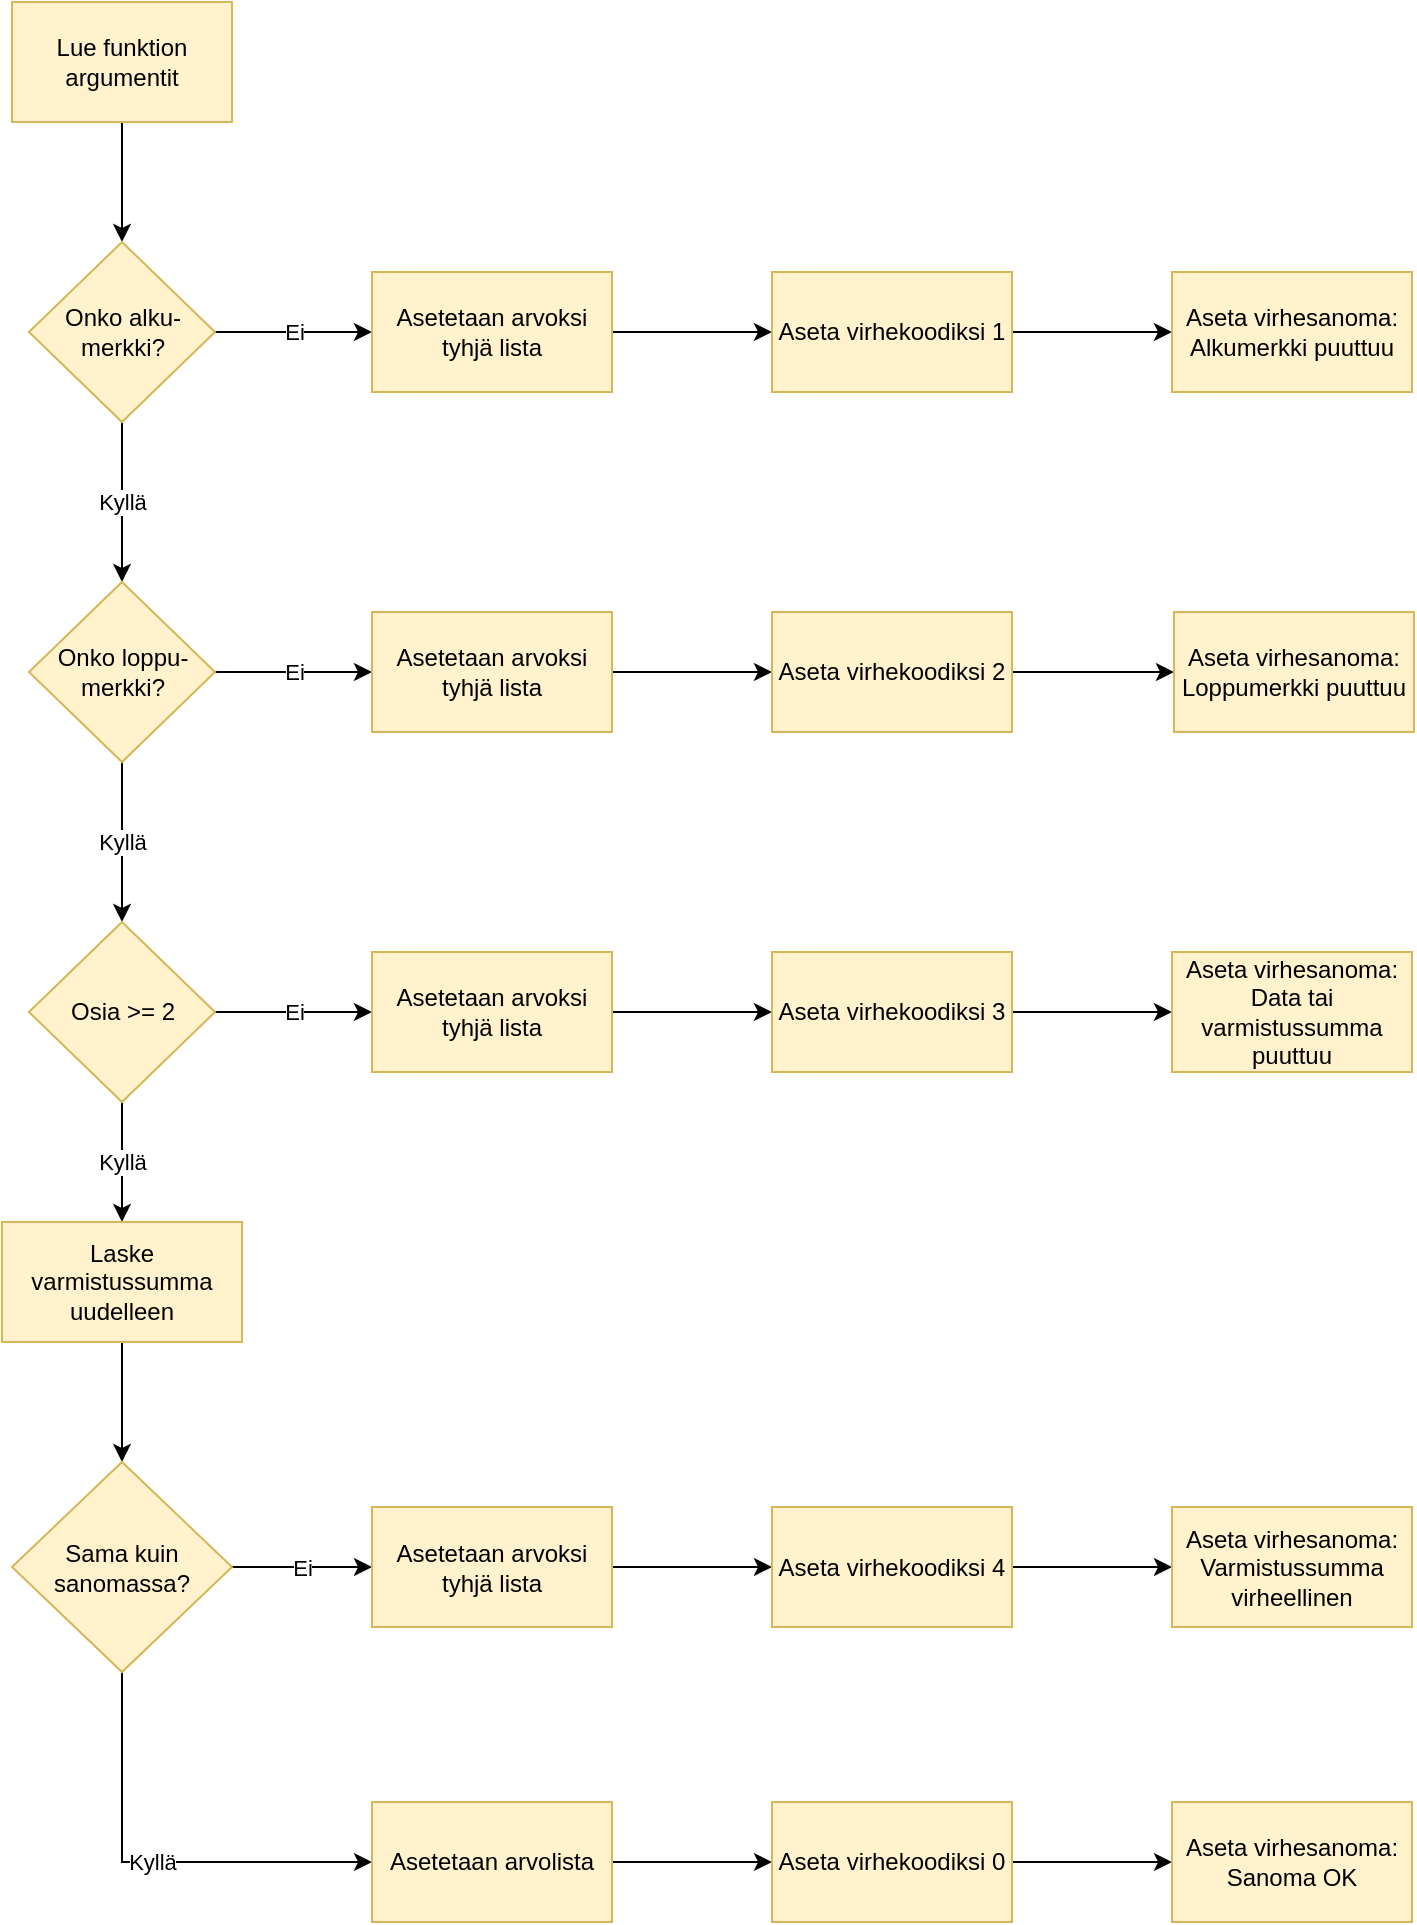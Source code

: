 <mxfile version="16.5.1" type="device"><diagram id="T33k3nDgVm5Nm4tsVX7b" name="Sivu-1"><mxGraphModel dx="1469" dy="1153" grid="1" gridSize="10" guides="1" tooltips="1" connect="1" arrows="1" fold="1" page="1" pageScale="1" pageWidth="827" pageHeight="1169" math="0" shadow="0"><root><mxCell id="0"/><mxCell id="1" parent="0"/><mxCell id="eYN9Yl5bznTqoT6rLjGk-4" style="edgeStyle=orthogonalEdgeStyle;rounded=0;orthogonalLoop=1;jettySize=auto;html=1;exitX=0.5;exitY=1;exitDx=0;exitDy=0;entryX=0.5;entryY=0;entryDx=0;entryDy=0;" edge="1" parent="1" source="eYN9Yl5bznTqoT6rLjGk-1" target="eYN9Yl5bznTqoT6rLjGk-3"><mxGeometry relative="1" as="geometry"/></mxCell><mxCell id="eYN9Yl5bznTqoT6rLjGk-1" value="Lue funktion argumentit" style="rounded=0;whiteSpace=wrap;html=1;fillColor=#fff2cc;strokeColor=#d6b656;" vertex="1" parent="1"><mxGeometry x="60" y="60" width="110" height="60" as="geometry"/></mxCell><mxCell id="eYN9Yl5bznTqoT6rLjGk-8" value="Ei" style="edgeStyle=orthogonalEdgeStyle;rounded=0;orthogonalLoop=1;jettySize=auto;html=1;" edge="1" parent="1" source="eYN9Yl5bznTqoT6rLjGk-3" target="eYN9Yl5bznTqoT6rLjGk-6"><mxGeometry relative="1" as="geometry"><Array as="points"><mxPoint x="210" y="225"/><mxPoint x="210" y="225"/></Array></mxGeometry></mxCell><mxCell id="eYN9Yl5bznTqoT6rLjGk-17" value="Kyllä" style="edgeStyle=orthogonalEdgeStyle;rounded=0;orthogonalLoop=1;jettySize=auto;html=1;" edge="1" parent="1" source="eYN9Yl5bznTqoT6rLjGk-3" target="eYN9Yl5bznTqoT6rLjGk-16"><mxGeometry relative="1" as="geometry"/></mxCell><mxCell id="eYN9Yl5bznTqoT6rLjGk-3" value="Onko alku-merkki?" style="rhombus;whiteSpace=wrap;html=1;fillColor=#fff2cc;strokeColor=#d6b656;" vertex="1" parent="1"><mxGeometry x="68.5" y="180" width="93" height="90" as="geometry"/></mxCell><mxCell id="eYN9Yl5bznTqoT6rLjGk-5" style="edgeStyle=orthogonalEdgeStyle;rounded=0;orthogonalLoop=1;jettySize=auto;html=1;exitX=0.5;exitY=1;exitDx=0;exitDy=0;" edge="1" parent="1" source="eYN9Yl5bznTqoT6rLjGk-3" target="eYN9Yl5bznTqoT6rLjGk-3"><mxGeometry relative="1" as="geometry"/></mxCell><mxCell id="eYN9Yl5bznTqoT6rLjGk-12" value="" style="edgeStyle=orthogonalEdgeStyle;rounded=0;orthogonalLoop=1;jettySize=auto;html=1;" edge="1" parent="1" source="eYN9Yl5bznTqoT6rLjGk-6" target="eYN9Yl5bznTqoT6rLjGk-11"><mxGeometry relative="1" as="geometry"/></mxCell><mxCell id="eYN9Yl5bznTqoT6rLjGk-6" value="Asetetaan arvoksi tyhjä lista" style="rounded=0;whiteSpace=wrap;html=1;fillColor=#fff2cc;strokeColor=#d6b656;" vertex="1" parent="1"><mxGeometry x="240" y="195" width="120" height="60" as="geometry"/></mxCell><mxCell id="eYN9Yl5bznTqoT6rLjGk-14" value="" style="edgeStyle=orthogonalEdgeStyle;rounded=0;orthogonalLoop=1;jettySize=auto;html=1;" edge="1" parent="1" source="eYN9Yl5bznTqoT6rLjGk-11" target="eYN9Yl5bznTqoT6rLjGk-13"><mxGeometry relative="1" as="geometry"/></mxCell><mxCell id="eYN9Yl5bznTqoT6rLjGk-11" value="Aseta virhekoodiksi 1" style="rounded=0;whiteSpace=wrap;html=1;fillColor=#fff2cc;strokeColor=#d6b656;" vertex="1" parent="1"><mxGeometry x="440" y="195" width="120" height="60" as="geometry"/></mxCell><mxCell id="eYN9Yl5bznTqoT6rLjGk-13" value="Aseta virhesanoma:&lt;br&gt;Alkumerkki puuttuu" style="rounded=0;whiteSpace=wrap;html=1;fillColor=#fff2cc;strokeColor=#d6b656;" vertex="1" parent="1"><mxGeometry x="640" y="195" width="120" height="60" as="geometry"/></mxCell><mxCell id="eYN9Yl5bznTqoT6rLjGk-19" value="Ei" style="edgeStyle=orthogonalEdgeStyle;rounded=0;orthogonalLoop=1;jettySize=auto;html=1;" edge="1" parent="1" source="eYN9Yl5bznTqoT6rLjGk-16" target="eYN9Yl5bznTqoT6rLjGk-18"><mxGeometry relative="1" as="geometry"/></mxCell><mxCell id="eYN9Yl5bznTqoT6rLjGk-25" value="Kyllä" style="edgeStyle=orthogonalEdgeStyle;rounded=0;orthogonalLoop=1;jettySize=auto;html=1;" edge="1" parent="1" source="eYN9Yl5bznTqoT6rLjGk-16" target="eYN9Yl5bznTqoT6rLjGk-24"><mxGeometry relative="1" as="geometry"/></mxCell><mxCell id="eYN9Yl5bznTqoT6rLjGk-16" value="Onko loppu-merkki?" style="rhombus;whiteSpace=wrap;html=1;fillColor=#fff2cc;strokeColor=#d6b656;" vertex="1" parent="1"><mxGeometry x="68.5" y="350" width="93" height="90" as="geometry"/></mxCell><mxCell id="eYN9Yl5bznTqoT6rLjGk-21" value="" style="edgeStyle=orthogonalEdgeStyle;rounded=0;orthogonalLoop=1;jettySize=auto;html=1;" edge="1" parent="1" source="eYN9Yl5bznTqoT6rLjGk-18" target="eYN9Yl5bznTqoT6rLjGk-20"><mxGeometry relative="1" as="geometry"/></mxCell><mxCell id="eYN9Yl5bznTqoT6rLjGk-18" value="Asetetaan arvoksi tyhjä lista" style="whiteSpace=wrap;html=1;fillColor=#fff2cc;strokeColor=#d6b656;" vertex="1" parent="1"><mxGeometry x="240" y="365" width="120" height="60" as="geometry"/></mxCell><mxCell id="eYN9Yl5bznTqoT6rLjGk-23" value="" style="edgeStyle=orthogonalEdgeStyle;rounded=0;orthogonalLoop=1;jettySize=auto;html=1;" edge="1" parent="1" source="eYN9Yl5bznTqoT6rLjGk-20" target="eYN9Yl5bznTqoT6rLjGk-22"><mxGeometry relative="1" as="geometry"/></mxCell><mxCell id="eYN9Yl5bznTqoT6rLjGk-20" value="Aseta virhekoodiksi 2" style="whiteSpace=wrap;html=1;fillColor=#fff2cc;strokeColor=#d6b656;" vertex="1" parent="1"><mxGeometry x="440" y="365" width="120" height="60" as="geometry"/></mxCell><mxCell id="eYN9Yl5bznTqoT6rLjGk-22" value="Aseta virhesanoma:&lt;br&gt;Loppumerkki puuttuu" style="whiteSpace=wrap;html=1;fillColor=#fff2cc;strokeColor=#d6b656;" vertex="1" parent="1"><mxGeometry x="641" y="365" width="120" height="60" as="geometry"/></mxCell><mxCell id="eYN9Yl5bznTqoT6rLjGk-27" value="Ei" style="edgeStyle=orthogonalEdgeStyle;rounded=0;orthogonalLoop=1;jettySize=auto;html=1;" edge="1" parent="1" source="eYN9Yl5bznTqoT6rLjGk-24" target="eYN9Yl5bznTqoT6rLjGk-26"><mxGeometry relative="1" as="geometry"/></mxCell><mxCell id="eYN9Yl5bznTqoT6rLjGk-33" value="Kyllä" style="edgeStyle=orthogonalEdgeStyle;rounded=0;orthogonalLoop=1;jettySize=auto;html=1;" edge="1" parent="1" source="eYN9Yl5bznTqoT6rLjGk-24" target="eYN9Yl5bznTqoT6rLjGk-32"><mxGeometry relative="1" as="geometry"/></mxCell><mxCell id="eYN9Yl5bznTqoT6rLjGk-24" value="Osia &amp;gt;= 2" style="rhombus;whiteSpace=wrap;html=1;fillColor=#fff2cc;strokeColor=#d6b656;" vertex="1" parent="1"><mxGeometry x="68.5" y="520" width="93" height="90" as="geometry"/></mxCell><mxCell id="eYN9Yl5bznTqoT6rLjGk-29" value="" style="edgeStyle=orthogonalEdgeStyle;rounded=0;orthogonalLoop=1;jettySize=auto;html=1;" edge="1" parent="1" source="eYN9Yl5bznTqoT6rLjGk-26" target="eYN9Yl5bznTqoT6rLjGk-28"><mxGeometry relative="1" as="geometry"/></mxCell><mxCell id="eYN9Yl5bznTqoT6rLjGk-26" value="Asetetaan arvoksi tyhjä lista" style="whiteSpace=wrap;html=1;fillColor=#fff2cc;strokeColor=#d6b656;" vertex="1" parent="1"><mxGeometry x="240" y="535" width="120" height="60" as="geometry"/></mxCell><mxCell id="eYN9Yl5bznTqoT6rLjGk-31" value="" style="edgeStyle=orthogonalEdgeStyle;rounded=0;orthogonalLoop=1;jettySize=auto;html=1;" edge="1" parent="1" source="eYN9Yl5bznTqoT6rLjGk-28" target="eYN9Yl5bznTqoT6rLjGk-30"><mxGeometry relative="1" as="geometry"/></mxCell><mxCell id="eYN9Yl5bznTqoT6rLjGk-28" value="Aseta virhekoodiksi 3" style="whiteSpace=wrap;html=1;fillColor=#fff2cc;strokeColor=#d6b656;" vertex="1" parent="1"><mxGeometry x="440" y="535" width="120" height="60" as="geometry"/></mxCell><mxCell id="eYN9Yl5bznTqoT6rLjGk-30" value="Aseta virhesanoma:&lt;br&gt;Data tai varmistussumma puuttuu" style="whiteSpace=wrap;html=1;fillColor=#fff2cc;strokeColor=#d6b656;" vertex="1" parent="1"><mxGeometry x="640" y="535" width="120" height="60" as="geometry"/></mxCell><mxCell id="eYN9Yl5bznTqoT6rLjGk-35" value="" style="edgeStyle=orthogonalEdgeStyle;rounded=0;orthogonalLoop=1;jettySize=auto;html=1;" edge="1" parent="1" source="eYN9Yl5bznTqoT6rLjGk-32" target="eYN9Yl5bznTqoT6rLjGk-34"><mxGeometry relative="1" as="geometry"/></mxCell><mxCell id="eYN9Yl5bznTqoT6rLjGk-32" value="Laske varmistussumma uudelleen" style="whiteSpace=wrap;html=1;fillColor=#fff2cc;strokeColor=#d6b656;" vertex="1" parent="1"><mxGeometry x="55" y="670" width="120" height="60" as="geometry"/></mxCell><mxCell id="eYN9Yl5bznTqoT6rLjGk-37" value="Ei" style="edgeStyle=orthogonalEdgeStyle;rounded=0;orthogonalLoop=1;jettySize=auto;html=1;" edge="1" parent="1" source="eYN9Yl5bznTqoT6rLjGk-34" target="eYN9Yl5bznTqoT6rLjGk-36"><mxGeometry relative="1" as="geometry"/></mxCell><mxCell id="eYN9Yl5bznTqoT6rLjGk-47" value="Kyllä" style="edgeStyle=orthogonalEdgeStyle;rounded=0;orthogonalLoop=1;jettySize=auto;html=1;exitX=0.5;exitY=1;exitDx=0;exitDy=0;entryX=0;entryY=0.5;entryDx=0;entryDy=0;" edge="1" parent="1" source="eYN9Yl5bznTqoT6rLjGk-34" target="eYN9Yl5bznTqoT6rLjGk-43"><mxGeometry relative="1" as="geometry"/></mxCell><mxCell id="eYN9Yl5bznTqoT6rLjGk-34" value="Sama kuin sanomassa?" style="rhombus;whiteSpace=wrap;html=1;fillColor=#fff2cc;strokeColor=#d6b656;" vertex="1" parent="1"><mxGeometry x="60" y="790" width="110" height="105" as="geometry"/></mxCell><mxCell id="eYN9Yl5bznTqoT6rLjGk-39" value="" style="edgeStyle=orthogonalEdgeStyle;rounded=0;orthogonalLoop=1;jettySize=auto;html=1;" edge="1" parent="1" source="eYN9Yl5bznTqoT6rLjGk-36" target="eYN9Yl5bznTqoT6rLjGk-38"><mxGeometry relative="1" as="geometry"/></mxCell><mxCell id="eYN9Yl5bznTqoT6rLjGk-36" value="Asetetaan arvoksi tyhjä lista" style="whiteSpace=wrap;html=1;fillColor=#fff2cc;strokeColor=#d6b656;" vertex="1" parent="1"><mxGeometry x="240" y="812.5" width="120" height="60" as="geometry"/></mxCell><mxCell id="eYN9Yl5bznTqoT6rLjGk-41" value="" style="edgeStyle=orthogonalEdgeStyle;rounded=0;orthogonalLoop=1;jettySize=auto;html=1;" edge="1" parent="1" source="eYN9Yl5bznTqoT6rLjGk-38" target="eYN9Yl5bznTqoT6rLjGk-40"><mxGeometry relative="1" as="geometry"/></mxCell><mxCell id="eYN9Yl5bznTqoT6rLjGk-38" value="Aseta virhekoodiksi 4" style="whiteSpace=wrap;html=1;fillColor=#fff2cc;strokeColor=#d6b656;" vertex="1" parent="1"><mxGeometry x="440" y="812.5" width="120" height="60" as="geometry"/></mxCell><mxCell id="eYN9Yl5bznTqoT6rLjGk-40" value="Aseta virhesanoma:&lt;br&gt;Varmistussumma virheellinen" style="whiteSpace=wrap;html=1;fillColor=#fff2cc;strokeColor=#d6b656;" vertex="1" parent="1"><mxGeometry x="640" y="812.5" width="120" height="60" as="geometry"/></mxCell><mxCell id="eYN9Yl5bznTqoT6rLjGk-42" value="" style="edgeStyle=orthogonalEdgeStyle;rounded=0;orthogonalLoop=1;jettySize=auto;html=1;" edge="1" parent="1" source="eYN9Yl5bznTqoT6rLjGk-43" target="eYN9Yl5bznTqoT6rLjGk-45"><mxGeometry relative="1" as="geometry"/></mxCell><mxCell id="eYN9Yl5bznTqoT6rLjGk-43" value="Asetetaan arvolista" style="whiteSpace=wrap;html=1;fillColor=#fff2cc;strokeColor=#d6b656;" vertex="1" parent="1"><mxGeometry x="240" y="960" width="120" height="60" as="geometry"/></mxCell><mxCell id="eYN9Yl5bznTqoT6rLjGk-44" value="" style="edgeStyle=orthogonalEdgeStyle;rounded=0;orthogonalLoop=1;jettySize=auto;html=1;" edge="1" parent="1" source="eYN9Yl5bznTqoT6rLjGk-45" target="eYN9Yl5bznTqoT6rLjGk-46"><mxGeometry relative="1" as="geometry"/></mxCell><mxCell id="eYN9Yl5bznTqoT6rLjGk-45" value="Aseta virhekoodiksi 0" style="whiteSpace=wrap;html=1;fillColor=#fff2cc;strokeColor=#d6b656;" vertex="1" parent="1"><mxGeometry x="440" y="960" width="120" height="60" as="geometry"/></mxCell><mxCell id="eYN9Yl5bznTqoT6rLjGk-46" value="Aseta virhesanoma:&lt;br&gt;Sanoma OK" style="whiteSpace=wrap;html=1;fillColor=#fff2cc;strokeColor=#d6b656;" vertex="1" parent="1"><mxGeometry x="640" y="960" width="120" height="60" as="geometry"/></mxCell></root></mxGraphModel></diagram></mxfile>